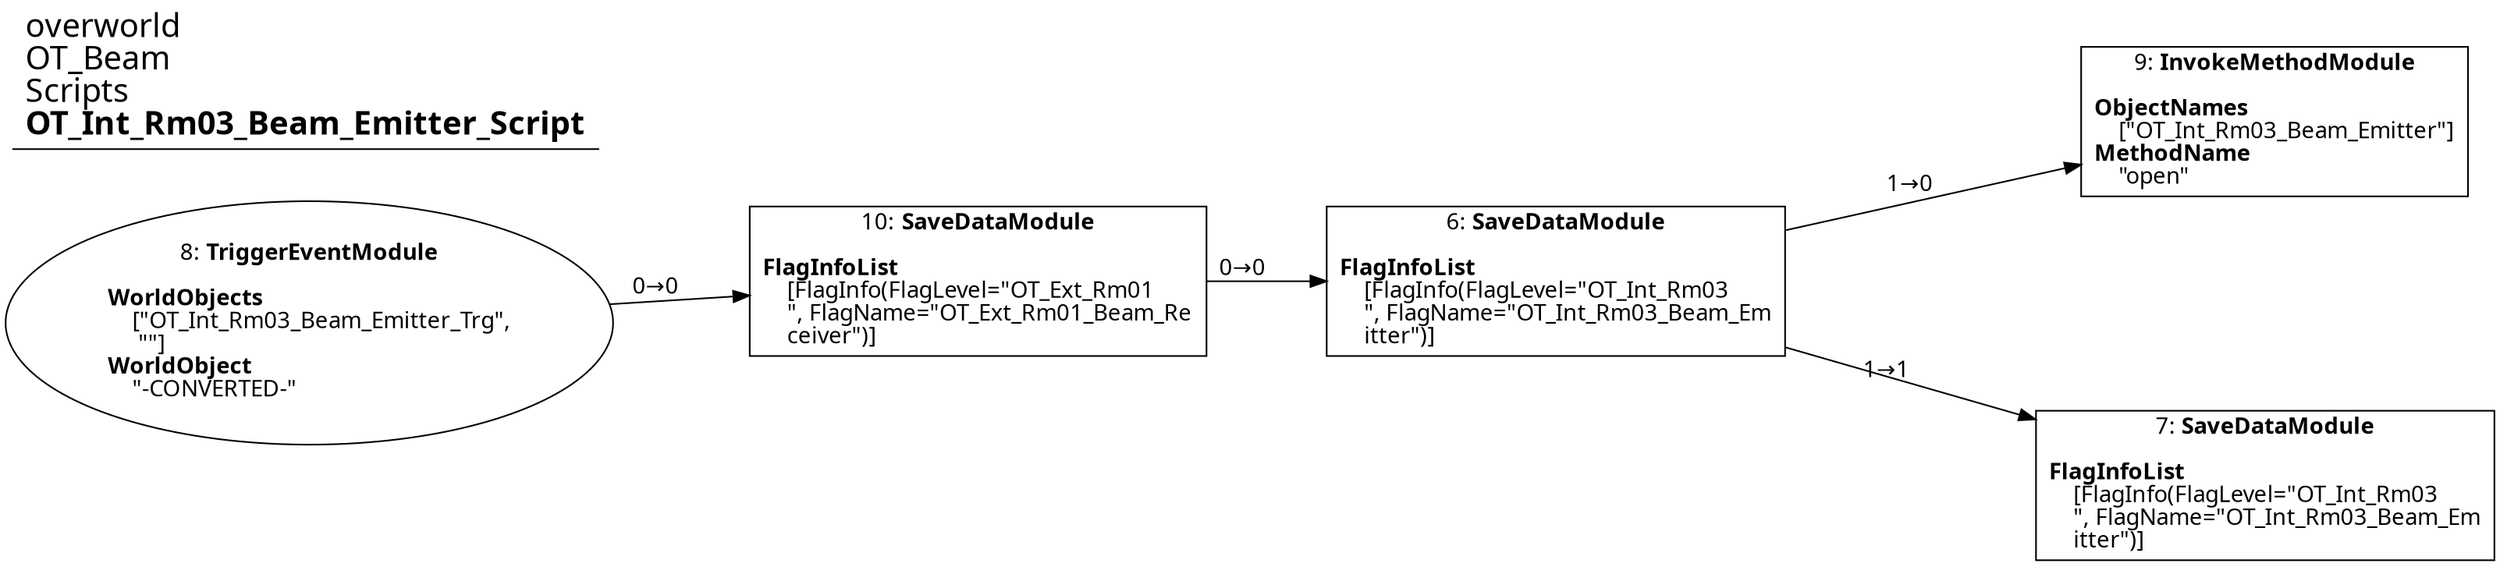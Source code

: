 digraph {
    layout = fdp;
    overlap = prism;
    sep = "+16";
    splines = spline;

    node [ shape = box ];

    graph [ fontname = "Segoe UI" ];
    node [ fontname = "Segoe UI" ];
    edge [ fontname = "Segoe UI" ];

    6 [ label = <6: <b>SaveDataModule</b><br/><br/><b>FlagInfoList</b><br align="left"/>    [FlagInfo(FlagLevel=&quot;OT_Int_Rm03<br align="left"/>    &quot;, FlagName=&quot;OT_Int_Rm03_Beam_Em<br align="left"/>    itter&quot;)]<br align="left"/>> ];
    6 [ pos = "0.36,-0.252!" ];
    6 -> 7 [ label = "1→1" ];
    6 -> 9 [ label = "1→0" ];

    7 [ label = <7: <b>SaveDataModule</b><br/><br/><b>FlagInfoList</b><br align="left"/>    [FlagInfo(FlagLevel=&quot;OT_Int_Rm03<br align="left"/>    &quot;, FlagName=&quot;OT_Int_Rm03_Beam_Em<br align="left"/>    itter&quot;)]<br align="left"/>> ];
    7 [ pos = "0.66200006,-0.33900002!" ];

    8 [ label = <8: <b>TriggerEventModule</b><br/><br/><b>WorldObjects</b><br align="left"/>    [&quot;OT_Int_Rm03_Beam_Emitter_Trg&quot;,<br align="left"/>     &quot;&quot;]<br align="left"/><b>WorldObject</b><br align="left"/>    &quot;-CONVERTED-&quot;<br align="left"/>> ];
    8 [ shape = oval ]
    8 [ pos = "-0.171,-0.252!" ];
    8 -> 10 [ label = "0→0" ];

    9 [ label = <9: <b>InvokeMethodModule</b><br/><br/><b>ObjectNames</b><br align="left"/>    [&quot;OT_Int_Rm03_Beam_Emitter&quot;]<br align="left"/><b>MethodName</b><br align="left"/>    &quot;open&quot;<br align="left"/>> ];
    9 [ pos = "0.666,-0.18400002!" ];

    10 [ label = <10: <b>SaveDataModule</b><br/><br/><b>FlagInfoList</b><br align="left"/>    [FlagInfo(FlagLevel=&quot;OT_Ext_Rm01<br align="left"/>    &quot;, FlagName=&quot;OT_Ext_Rm01_Beam_Re<br align="left"/>    ceiver&quot;)]<br align="left"/>> ];
    10 [ pos = "0.11400001,-0.252!" ];
    10 -> 6 [ label = "0→0" ];

    title [ pos = "-0.172,-0.18300001!" ];
    title [ shape = underline ];
    title [ label = <<font point-size="20">overworld<br align="left"/>OT_Beam<br align="left"/>Scripts<br align="left"/><b>OT_Int_Rm03_Beam_Emitter_Script</b><br align="left"/></font>> ];
}
